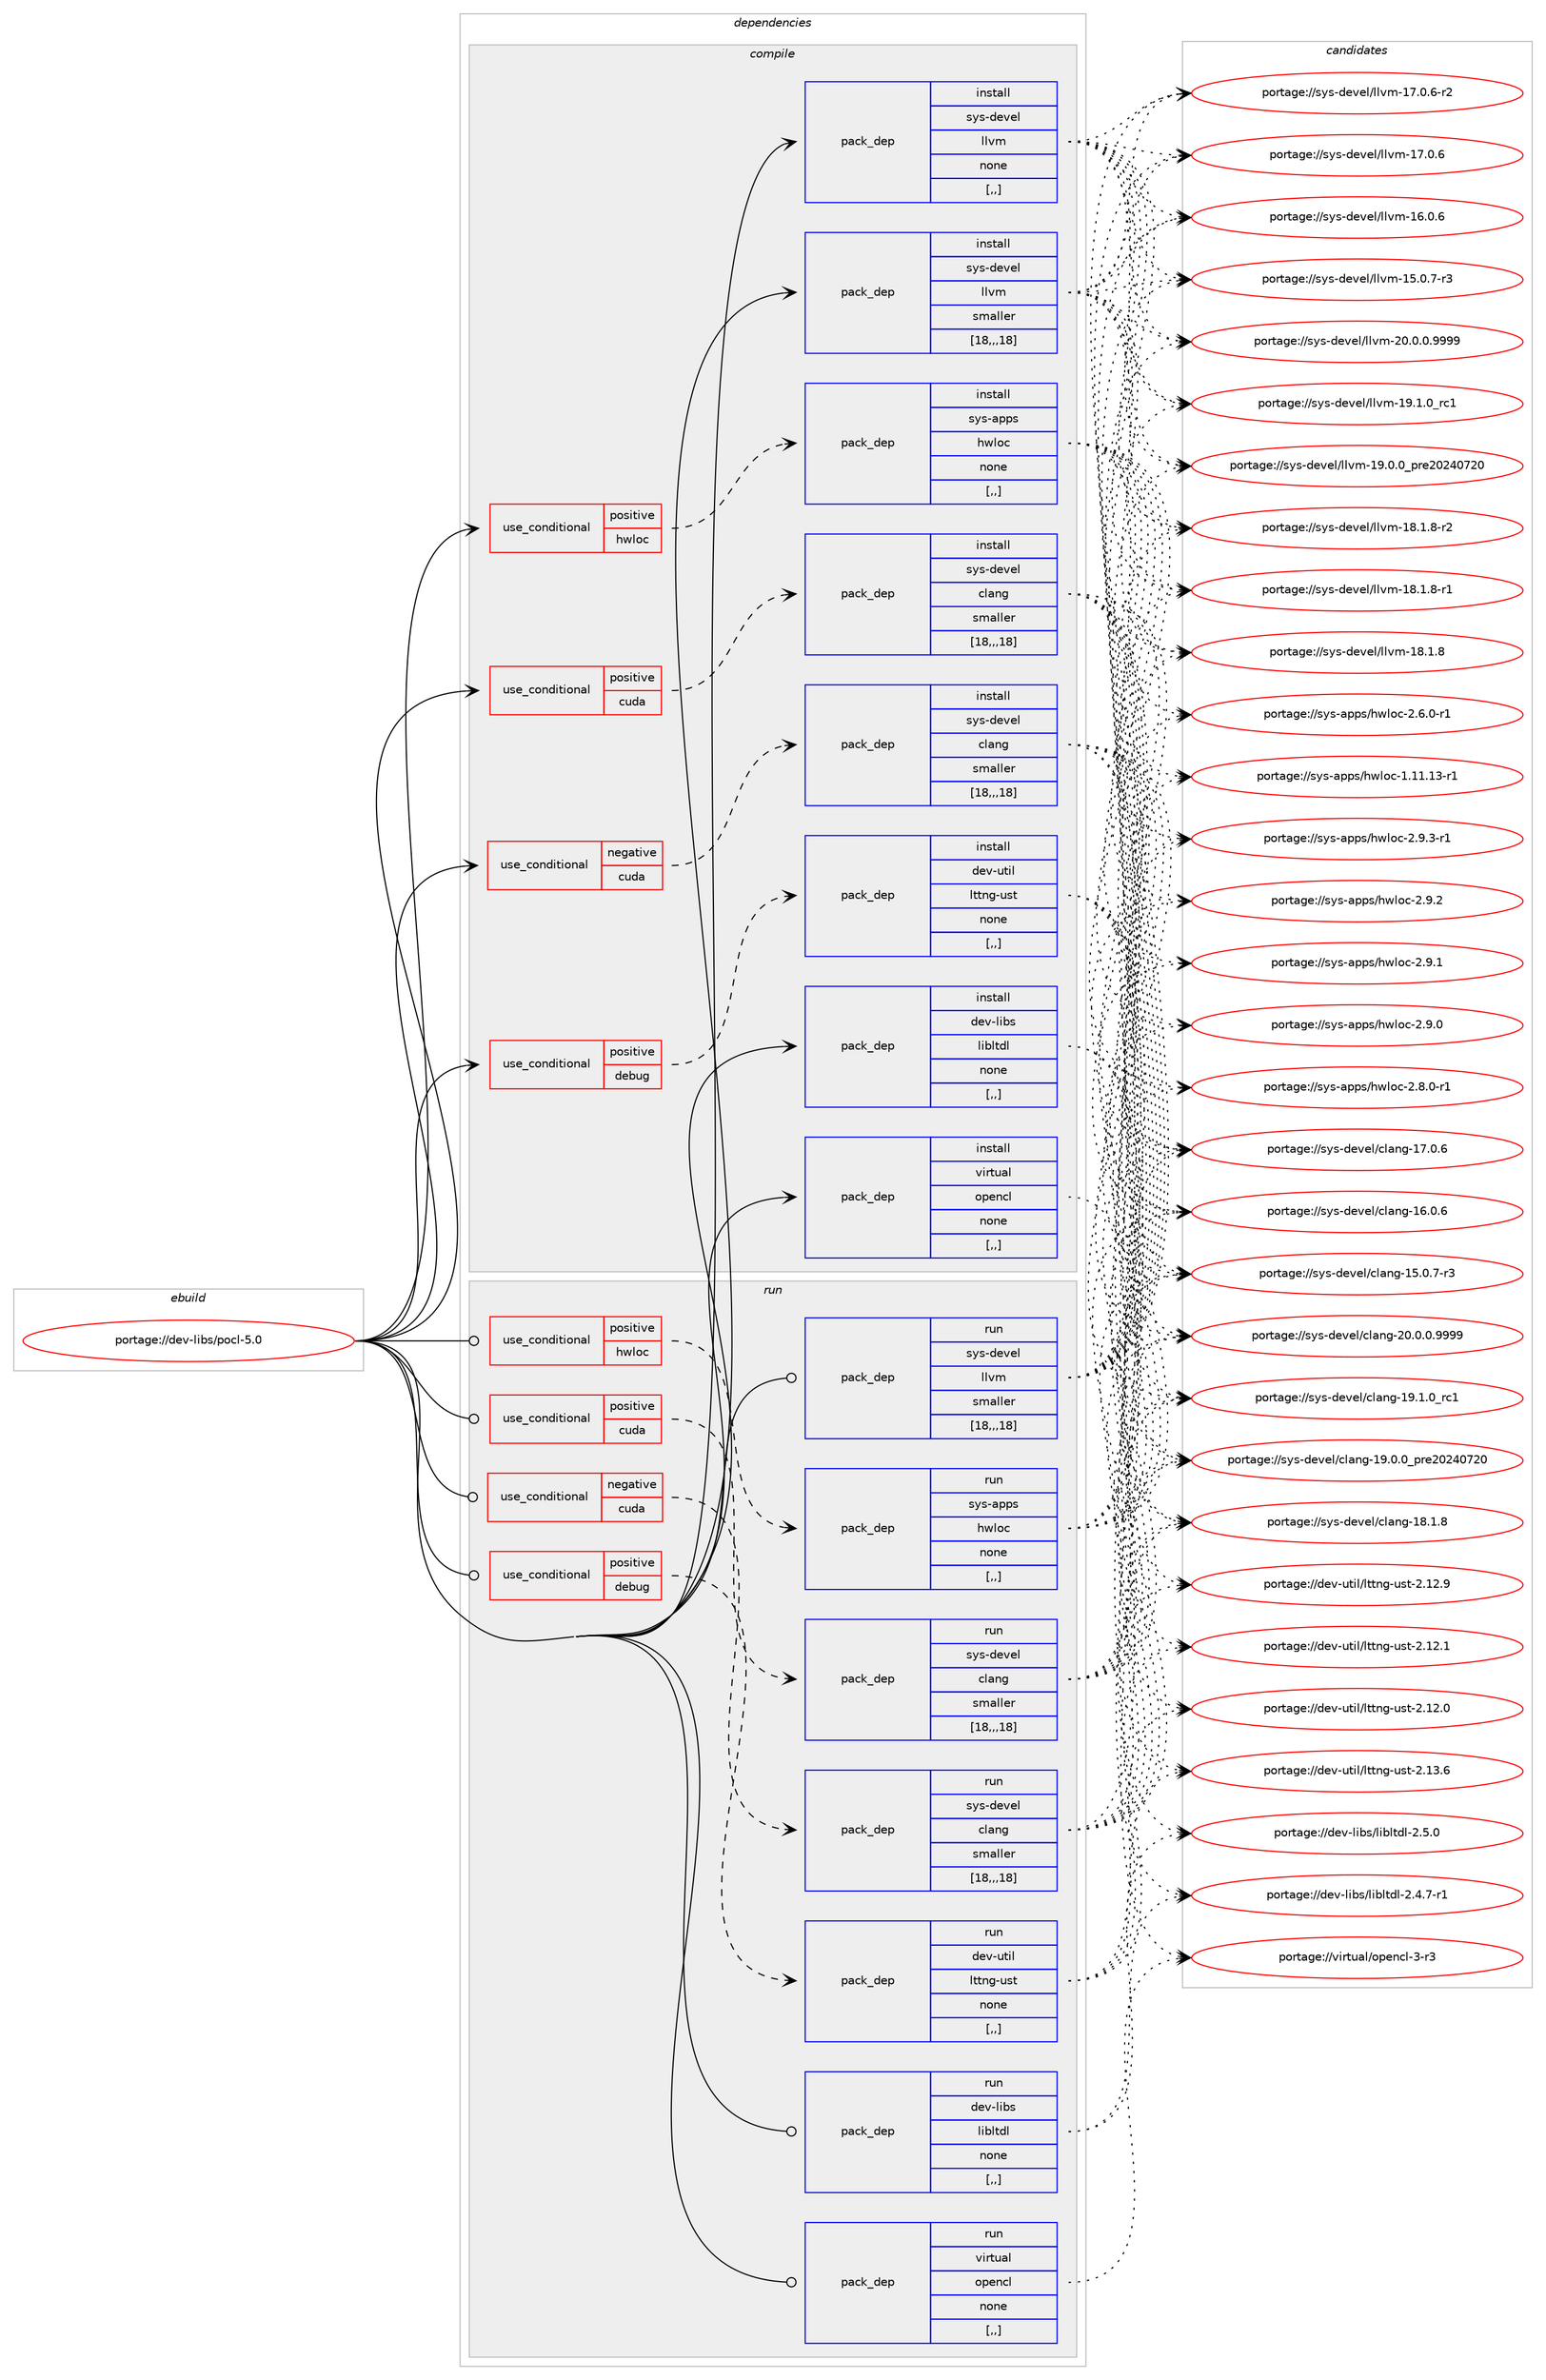 digraph prolog {

# *************
# Graph options
# *************

newrank=true;
concentrate=true;
compound=true;
graph [rankdir=LR,fontname=Helvetica,fontsize=10,ranksep=1.5];#, ranksep=2.5, nodesep=0.2];
edge  [arrowhead=vee];
node  [fontname=Helvetica,fontsize=10];

# **********
# The ebuild
# **********

subgraph cluster_leftcol {
color=gray;
label=<<i>ebuild</i>>;
id [label="portage://dev-libs/pocl-5.0", color=red, width=4, href="../dev-libs/pocl-5.0.svg"];
}

# ****************
# The dependencies
# ****************

subgraph cluster_midcol {
color=gray;
label=<<i>dependencies</i>>;
subgraph cluster_compile {
fillcolor="#eeeeee";
style=filled;
label=<<i>compile</i>>;
subgraph cond27962 {
dependency113300 [label=<<TABLE BORDER="0" CELLBORDER="1" CELLSPACING="0" CELLPADDING="4"><TR><TD ROWSPAN="3" CELLPADDING="10">use_conditional</TD></TR><TR><TD>negative</TD></TR><TR><TD>cuda</TD></TR></TABLE>>, shape=none, color=red];
subgraph pack84139 {
dependency113301 [label=<<TABLE BORDER="0" CELLBORDER="1" CELLSPACING="0" CELLPADDING="4" WIDTH="220"><TR><TD ROWSPAN="6" CELLPADDING="30">pack_dep</TD></TR><TR><TD WIDTH="110">install</TD></TR><TR><TD>sys-devel</TD></TR><TR><TD>clang</TD></TR><TR><TD>smaller</TD></TR><TR><TD>[18,,,18]</TD></TR></TABLE>>, shape=none, color=blue];
}
dependency113300:e -> dependency113301:w [weight=20,style="dashed",arrowhead="vee"];
}
id:e -> dependency113300:w [weight=20,style="solid",arrowhead="vee"];
subgraph cond27963 {
dependency113302 [label=<<TABLE BORDER="0" CELLBORDER="1" CELLSPACING="0" CELLPADDING="4"><TR><TD ROWSPAN="3" CELLPADDING="10">use_conditional</TD></TR><TR><TD>positive</TD></TR><TR><TD>cuda</TD></TR></TABLE>>, shape=none, color=red];
subgraph pack84140 {
dependency113303 [label=<<TABLE BORDER="0" CELLBORDER="1" CELLSPACING="0" CELLPADDING="4" WIDTH="220"><TR><TD ROWSPAN="6" CELLPADDING="30">pack_dep</TD></TR><TR><TD WIDTH="110">install</TD></TR><TR><TD>sys-devel</TD></TR><TR><TD>clang</TD></TR><TR><TD>smaller</TD></TR><TR><TD>[18,,,18]</TD></TR></TABLE>>, shape=none, color=blue];
}
dependency113302:e -> dependency113303:w [weight=20,style="dashed",arrowhead="vee"];
}
id:e -> dependency113302:w [weight=20,style="solid",arrowhead="vee"];
subgraph cond27964 {
dependency113304 [label=<<TABLE BORDER="0" CELLBORDER="1" CELLSPACING="0" CELLPADDING="4"><TR><TD ROWSPAN="3" CELLPADDING="10">use_conditional</TD></TR><TR><TD>positive</TD></TR><TR><TD>debug</TD></TR></TABLE>>, shape=none, color=red];
subgraph pack84141 {
dependency113305 [label=<<TABLE BORDER="0" CELLBORDER="1" CELLSPACING="0" CELLPADDING="4" WIDTH="220"><TR><TD ROWSPAN="6" CELLPADDING="30">pack_dep</TD></TR><TR><TD WIDTH="110">install</TD></TR><TR><TD>dev-util</TD></TR><TR><TD>lttng-ust</TD></TR><TR><TD>none</TD></TR><TR><TD>[,,]</TD></TR></TABLE>>, shape=none, color=blue];
}
dependency113304:e -> dependency113305:w [weight=20,style="dashed",arrowhead="vee"];
}
id:e -> dependency113304:w [weight=20,style="solid",arrowhead="vee"];
subgraph cond27965 {
dependency113306 [label=<<TABLE BORDER="0" CELLBORDER="1" CELLSPACING="0" CELLPADDING="4"><TR><TD ROWSPAN="3" CELLPADDING="10">use_conditional</TD></TR><TR><TD>positive</TD></TR><TR><TD>hwloc</TD></TR></TABLE>>, shape=none, color=red];
subgraph pack84142 {
dependency113307 [label=<<TABLE BORDER="0" CELLBORDER="1" CELLSPACING="0" CELLPADDING="4" WIDTH="220"><TR><TD ROWSPAN="6" CELLPADDING="30">pack_dep</TD></TR><TR><TD WIDTH="110">install</TD></TR><TR><TD>sys-apps</TD></TR><TR><TD>hwloc</TD></TR><TR><TD>none</TD></TR><TR><TD>[,,]</TD></TR></TABLE>>, shape=none, color=blue];
}
dependency113306:e -> dependency113307:w [weight=20,style="dashed",arrowhead="vee"];
}
id:e -> dependency113306:w [weight=20,style="solid",arrowhead="vee"];
subgraph pack84143 {
dependency113308 [label=<<TABLE BORDER="0" CELLBORDER="1" CELLSPACING="0" CELLPADDING="4" WIDTH="220"><TR><TD ROWSPAN="6" CELLPADDING="30">pack_dep</TD></TR><TR><TD WIDTH="110">install</TD></TR><TR><TD>dev-libs</TD></TR><TR><TD>libltdl</TD></TR><TR><TD>none</TD></TR><TR><TD>[,,]</TD></TR></TABLE>>, shape=none, color=blue];
}
id:e -> dependency113308:w [weight=20,style="solid",arrowhead="vee"];
subgraph pack84144 {
dependency113309 [label=<<TABLE BORDER="0" CELLBORDER="1" CELLSPACING="0" CELLPADDING="4" WIDTH="220"><TR><TD ROWSPAN="6" CELLPADDING="30">pack_dep</TD></TR><TR><TD WIDTH="110">install</TD></TR><TR><TD>sys-devel</TD></TR><TR><TD>llvm</TD></TR><TR><TD>smaller</TD></TR><TR><TD>[18,,,18]</TD></TR></TABLE>>, shape=none, color=blue];
}
id:e -> dependency113309:w [weight=20,style="solid",arrowhead="vee"];
subgraph pack84145 {
dependency113310 [label=<<TABLE BORDER="0" CELLBORDER="1" CELLSPACING="0" CELLPADDING="4" WIDTH="220"><TR><TD ROWSPAN="6" CELLPADDING="30">pack_dep</TD></TR><TR><TD WIDTH="110">install</TD></TR><TR><TD>virtual</TD></TR><TR><TD>opencl</TD></TR><TR><TD>none</TD></TR><TR><TD>[,,]</TD></TR></TABLE>>, shape=none, color=blue];
}
id:e -> dependency113310:w [weight=20,style="solid",arrowhead="vee"];
subgraph pack84146 {
dependency113311 [label=<<TABLE BORDER="0" CELLBORDER="1" CELLSPACING="0" CELLPADDING="4" WIDTH="220"><TR><TD ROWSPAN="6" CELLPADDING="30">pack_dep</TD></TR><TR><TD WIDTH="110">install</TD></TR><TR><TD>sys-devel</TD></TR><TR><TD>llvm</TD></TR><TR><TD>none</TD></TR><TR><TD>[,,]</TD></TR></TABLE>>, shape=none, color=blue];
}
id:e -> dependency113311:w [weight=20,style="solid",arrowhead="vee"];
}
subgraph cluster_compileandrun {
fillcolor="#eeeeee";
style=filled;
label=<<i>compile and run</i>>;
}
subgraph cluster_run {
fillcolor="#eeeeee";
style=filled;
label=<<i>run</i>>;
subgraph cond27966 {
dependency113312 [label=<<TABLE BORDER="0" CELLBORDER="1" CELLSPACING="0" CELLPADDING="4"><TR><TD ROWSPAN="3" CELLPADDING="10">use_conditional</TD></TR><TR><TD>negative</TD></TR><TR><TD>cuda</TD></TR></TABLE>>, shape=none, color=red];
subgraph pack84147 {
dependency113313 [label=<<TABLE BORDER="0" CELLBORDER="1" CELLSPACING="0" CELLPADDING="4" WIDTH="220"><TR><TD ROWSPAN="6" CELLPADDING="30">pack_dep</TD></TR><TR><TD WIDTH="110">run</TD></TR><TR><TD>sys-devel</TD></TR><TR><TD>clang</TD></TR><TR><TD>smaller</TD></TR><TR><TD>[18,,,18]</TD></TR></TABLE>>, shape=none, color=blue];
}
dependency113312:e -> dependency113313:w [weight=20,style="dashed",arrowhead="vee"];
}
id:e -> dependency113312:w [weight=20,style="solid",arrowhead="odot"];
subgraph cond27967 {
dependency113314 [label=<<TABLE BORDER="0" CELLBORDER="1" CELLSPACING="0" CELLPADDING="4"><TR><TD ROWSPAN="3" CELLPADDING="10">use_conditional</TD></TR><TR><TD>positive</TD></TR><TR><TD>cuda</TD></TR></TABLE>>, shape=none, color=red];
subgraph pack84148 {
dependency113315 [label=<<TABLE BORDER="0" CELLBORDER="1" CELLSPACING="0" CELLPADDING="4" WIDTH="220"><TR><TD ROWSPAN="6" CELLPADDING="30">pack_dep</TD></TR><TR><TD WIDTH="110">run</TD></TR><TR><TD>sys-devel</TD></TR><TR><TD>clang</TD></TR><TR><TD>smaller</TD></TR><TR><TD>[18,,,18]</TD></TR></TABLE>>, shape=none, color=blue];
}
dependency113314:e -> dependency113315:w [weight=20,style="dashed",arrowhead="vee"];
}
id:e -> dependency113314:w [weight=20,style="solid",arrowhead="odot"];
subgraph cond27968 {
dependency113316 [label=<<TABLE BORDER="0" CELLBORDER="1" CELLSPACING="0" CELLPADDING="4"><TR><TD ROWSPAN="3" CELLPADDING="10">use_conditional</TD></TR><TR><TD>positive</TD></TR><TR><TD>debug</TD></TR></TABLE>>, shape=none, color=red];
subgraph pack84149 {
dependency113317 [label=<<TABLE BORDER="0" CELLBORDER="1" CELLSPACING="0" CELLPADDING="4" WIDTH="220"><TR><TD ROWSPAN="6" CELLPADDING="30">pack_dep</TD></TR><TR><TD WIDTH="110">run</TD></TR><TR><TD>dev-util</TD></TR><TR><TD>lttng-ust</TD></TR><TR><TD>none</TD></TR><TR><TD>[,,]</TD></TR></TABLE>>, shape=none, color=blue];
}
dependency113316:e -> dependency113317:w [weight=20,style="dashed",arrowhead="vee"];
}
id:e -> dependency113316:w [weight=20,style="solid",arrowhead="odot"];
subgraph cond27969 {
dependency113318 [label=<<TABLE BORDER="0" CELLBORDER="1" CELLSPACING="0" CELLPADDING="4"><TR><TD ROWSPAN="3" CELLPADDING="10">use_conditional</TD></TR><TR><TD>positive</TD></TR><TR><TD>hwloc</TD></TR></TABLE>>, shape=none, color=red];
subgraph pack84150 {
dependency113319 [label=<<TABLE BORDER="0" CELLBORDER="1" CELLSPACING="0" CELLPADDING="4" WIDTH="220"><TR><TD ROWSPAN="6" CELLPADDING="30">pack_dep</TD></TR><TR><TD WIDTH="110">run</TD></TR><TR><TD>sys-apps</TD></TR><TR><TD>hwloc</TD></TR><TR><TD>none</TD></TR><TR><TD>[,,]</TD></TR></TABLE>>, shape=none, color=blue];
}
dependency113318:e -> dependency113319:w [weight=20,style="dashed",arrowhead="vee"];
}
id:e -> dependency113318:w [weight=20,style="solid",arrowhead="odot"];
subgraph pack84151 {
dependency113320 [label=<<TABLE BORDER="0" CELLBORDER="1" CELLSPACING="0" CELLPADDING="4" WIDTH="220"><TR><TD ROWSPAN="6" CELLPADDING="30">pack_dep</TD></TR><TR><TD WIDTH="110">run</TD></TR><TR><TD>dev-libs</TD></TR><TR><TD>libltdl</TD></TR><TR><TD>none</TD></TR><TR><TD>[,,]</TD></TR></TABLE>>, shape=none, color=blue];
}
id:e -> dependency113320:w [weight=20,style="solid",arrowhead="odot"];
subgraph pack84152 {
dependency113321 [label=<<TABLE BORDER="0" CELLBORDER="1" CELLSPACING="0" CELLPADDING="4" WIDTH="220"><TR><TD ROWSPAN="6" CELLPADDING="30">pack_dep</TD></TR><TR><TD WIDTH="110">run</TD></TR><TR><TD>sys-devel</TD></TR><TR><TD>llvm</TD></TR><TR><TD>smaller</TD></TR><TR><TD>[18,,,18]</TD></TR></TABLE>>, shape=none, color=blue];
}
id:e -> dependency113321:w [weight=20,style="solid",arrowhead="odot"];
subgraph pack84153 {
dependency113322 [label=<<TABLE BORDER="0" CELLBORDER="1" CELLSPACING="0" CELLPADDING="4" WIDTH="220"><TR><TD ROWSPAN="6" CELLPADDING="30">pack_dep</TD></TR><TR><TD WIDTH="110">run</TD></TR><TR><TD>virtual</TD></TR><TR><TD>opencl</TD></TR><TR><TD>none</TD></TR><TR><TD>[,,]</TD></TR></TABLE>>, shape=none, color=blue];
}
id:e -> dependency113322:w [weight=20,style="solid",arrowhead="odot"];
}
}

# **************
# The candidates
# **************

subgraph cluster_choices {
rank=same;
color=gray;
label=<<i>candidates</i>>;

subgraph choice84139 {
color=black;
nodesep=1;
choice11512111545100101118101108479910897110103455048464846484657575757 [label="portage://sys-devel/clang-20.0.0.9999", color=red, width=4,href="../sys-devel/clang-20.0.0.9999.svg"];
choice1151211154510010111810110847991089711010345495746494648951149949 [label="portage://sys-devel/clang-19.1.0_rc1", color=red, width=4,href="../sys-devel/clang-19.1.0_rc1.svg"];
choice1151211154510010111810110847991089711010345495746484648951121141015048505248555048 [label="portage://sys-devel/clang-19.0.0_pre20240720", color=red, width=4,href="../sys-devel/clang-19.0.0_pre20240720.svg"];
choice1151211154510010111810110847991089711010345495646494656 [label="portage://sys-devel/clang-18.1.8", color=red, width=4,href="../sys-devel/clang-18.1.8.svg"];
choice1151211154510010111810110847991089711010345495546484654 [label="portage://sys-devel/clang-17.0.6", color=red, width=4,href="../sys-devel/clang-17.0.6.svg"];
choice1151211154510010111810110847991089711010345495446484654 [label="portage://sys-devel/clang-16.0.6", color=red, width=4,href="../sys-devel/clang-16.0.6.svg"];
choice11512111545100101118101108479910897110103454953464846554511451 [label="portage://sys-devel/clang-15.0.7-r3", color=red, width=4,href="../sys-devel/clang-15.0.7-r3.svg"];
dependency113301:e -> choice11512111545100101118101108479910897110103455048464846484657575757:w [style=dotted,weight="100"];
dependency113301:e -> choice1151211154510010111810110847991089711010345495746494648951149949:w [style=dotted,weight="100"];
dependency113301:e -> choice1151211154510010111810110847991089711010345495746484648951121141015048505248555048:w [style=dotted,weight="100"];
dependency113301:e -> choice1151211154510010111810110847991089711010345495646494656:w [style=dotted,weight="100"];
dependency113301:e -> choice1151211154510010111810110847991089711010345495546484654:w [style=dotted,weight="100"];
dependency113301:e -> choice1151211154510010111810110847991089711010345495446484654:w [style=dotted,weight="100"];
dependency113301:e -> choice11512111545100101118101108479910897110103454953464846554511451:w [style=dotted,weight="100"];
}
subgraph choice84140 {
color=black;
nodesep=1;
choice11512111545100101118101108479910897110103455048464846484657575757 [label="portage://sys-devel/clang-20.0.0.9999", color=red, width=4,href="../sys-devel/clang-20.0.0.9999.svg"];
choice1151211154510010111810110847991089711010345495746494648951149949 [label="portage://sys-devel/clang-19.1.0_rc1", color=red, width=4,href="../sys-devel/clang-19.1.0_rc1.svg"];
choice1151211154510010111810110847991089711010345495746484648951121141015048505248555048 [label="portage://sys-devel/clang-19.0.0_pre20240720", color=red, width=4,href="../sys-devel/clang-19.0.0_pre20240720.svg"];
choice1151211154510010111810110847991089711010345495646494656 [label="portage://sys-devel/clang-18.1.8", color=red, width=4,href="../sys-devel/clang-18.1.8.svg"];
choice1151211154510010111810110847991089711010345495546484654 [label="portage://sys-devel/clang-17.0.6", color=red, width=4,href="../sys-devel/clang-17.0.6.svg"];
choice1151211154510010111810110847991089711010345495446484654 [label="portage://sys-devel/clang-16.0.6", color=red, width=4,href="../sys-devel/clang-16.0.6.svg"];
choice11512111545100101118101108479910897110103454953464846554511451 [label="portage://sys-devel/clang-15.0.7-r3", color=red, width=4,href="../sys-devel/clang-15.0.7-r3.svg"];
dependency113303:e -> choice11512111545100101118101108479910897110103455048464846484657575757:w [style=dotted,weight="100"];
dependency113303:e -> choice1151211154510010111810110847991089711010345495746494648951149949:w [style=dotted,weight="100"];
dependency113303:e -> choice1151211154510010111810110847991089711010345495746484648951121141015048505248555048:w [style=dotted,weight="100"];
dependency113303:e -> choice1151211154510010111810110847991089711010345495646494656:w [style=dotted,weight="100"];
dependency113303:e -> choice1151211154510010111810110847991089711010345495546484654:w [style=dotted,weight="100"];
dependency113303:e -> choice1151211154510010111810110847991089711010345495446484654:w [style=dotted,weight="100"];
dependency113303:e -> choice11512111545100101118101108479910897110103454953464846554511451:w [style=dotted,weight="100"];
}
subgraph choice84141 {
color=black;
nodesep=1;
choice10010111845117116105108471081161161101034511711511645504649514654 [label="portage://dev-util/lttng-ust-2.13.6", color=red, width=4,href="../dev-util/lttng-ust-2.13.6.svg"];
choice10010111845117116105108471081161161101034511711511645504649504657 [label="portage://dev-util/lttng-ust-2.12.9", color=red, width=4,href="../dev-util/lttng-ust-2.12.9.svg"];
choice10010111845117116105108471081161161101034511711511645504649504649 [label="portage://dev-util/lttng-ust-2.12.1", color=red, width=4,href="../dev-util/lttng-ust-2.12.1.svg"];
choice10010111845117116105108471081161161101034511711511645504649504648 [label="portage://dev-util/lttng-ust-2.12.0", color=red, width=4,href="../dev-util/lttng-ust-2.12.0.svg"];
dependency113305:e -> choice10010111845117116105108471081161161101034511711511645504649514654:w [style=dotted,weight="100"];
dependency113305:e -> choice10010111845117116105108471081161161101034511711511645504649504657:w [style=dotted,weight="100"];
dependency113305:e -> choice10010111845117116105108471081161161101034511711511645504649504649:w [style=dotted,weight="100"];
dependency113305:e -> choice10010111845117116105108471081161161101034511711511645504649504648:w [style=dotted,weight="100"];
}
subgraph choice84142 {
color=black;
nodesep=1;
choice115121115459711211211547104119108111994550465746514511449 [label="portage://sys-apps/hwloc-2.9.3-r1", color=red, width=4,href="../sys-apps/hwloc-2.9.3-r1.svg"];
choice11512111545971121121154710411910811199455046574650 [label="portage://sys-apps/hwloc-2.9.2", color=red, width=4,href="../sys-apps/hwloc-2.9.2.svg"];
choice11512111545971121121154710411910811199455046574649 [label="portage://sys-apps/hwloc-2.9.1", color=red, width=4,href="../sys-apps/hwloc-2.9.1.svg"];
choice11512111545971121121154710411910811199455046574648 [label="portage://sys-apps/hwloc-2.9.0", color=red, width=4,href="../sys-apps/hwloc-2.9.0.svg"];
choice115121115459711211211547104119108111994550465646484511449 [label="portage://sys-apps/hwloc-2.8.0-r1", color=red, width=4,href="../sys-apps/hwloc-2.8.0-r1.svg"];
choice115121115459711211211547104119108111994550465446484511449 [label="portage://sys-apps/hwloc-2.6.0-r1", color=red, width=4,href="../sys-apps/hwloc-2.6.0-r1.svg"];
choice1151211154597112112115471041191081119945494649494649514511449 [label="portage://sys-apps/hwloc-1.11.13-r1", color=red, width=4,href="../sys-apps/hwloc-1.11.13-r1.svg"];
dependency113307:e -> choice115121115459711211211547104119108111994550465746514511449:w [style=dotted,weight="100"];
dependency113307:e -> choice11512111545971121121154710411910811199455046574650:w [style=dotted,weight="100"];
dependency113307:e -> choice11512111545971121121154710411910811199455046574649:w [style=dotted,weight="100"];
dependency113307:e -> choice11512111545971121121154710411910811199455046574648:w [style=dotted,weight="100"];
dependency113307:e -> choice115121115459711211211547104119108111994550465646484511449:w [style=dotted,weight="100"];
dependency113307:e -> choice115121115459711211211547104119108111994550465446484511449:w [style=dotted,weight="100"];
dependency113307:e -> choice1151211154597112112115471041191081119945494649494649514511449:w [style=dotted,weight="100"];
}
subgraph choice84143 {
color=black;
nodesep=1;
choice10010111845108105981154710810598108116100108455046534648 [label="portage://dev-libs/libltdl-2.5.0", color=red, width=4,href="../dev-libs/libltdl-2.5.0.svg"];
choice100101118451081059811547108105981081161001084550465246554511449 [label="portage://dev-libs/libltdl-2.4.7-r1", color=red, width=4,href="../dev-libs/libltdl-2.4.7-r1.svg"];
dependency113308:e -> choice10010111845108105981154710810598108116100108455046534648:w [style=dotted,weight="100"];
dependency113308:e -> choice100101118451081059811547108105981081161001084550465246554511449:w [style=dotted,weight="100"];
}
subgraph choice84144 {
color=black;
nodesep=1;
choice1151211154510010111810110847108108118109455048464846484657575757 [label="portage://sys-devel/llvm-20.0.0.9999", color=red, width=4,href="../sys-devel/llvm-20.0.0.9999.svg"];
choice115121115451001011181011084710810811810945495746494648951149949 [label="portage://sys-devel/llvm-19.1.0_rc1", color=red, width=4,href="../sys-devel/llvm-19.1.0_rc1.svg"];
choice115121115451001011181011084710810811810945495746484648951121141015048505248555048 [label="portage://sys-devel/llvm-19.0.0_pre20240720", color=red, width=4,href="../sys-devel/llvm-19.0.0_pre20240720.svg"];
choice1151211154510010111810110847108108118109454956464946564511450 [label="portage://sys-devel/llvm-18.1.8-r2", color=red, width=4,href="../sys-devel/llvm-18.1.8-r2.svg"];
choice1151211154510010111810110847108108118109454956464946564511449 [label="portage://sys-devel/llvm-18.1.8-r1", color=red, width=4,href="../sys-devel/llvm-18.1.8-r1.svg"];
choice115121115451001011181011084710810811810945495646494656 [label="portage://sys-devel/llvm-18.1.8", color=red, width=4,href="../sys-devel/llvm-18.1.8.svg"];
choice1151211154510010111810110847108108118109454955464846544511450 [label="portage://sys-devel/llvm-17.0.6-r2", color=red, width=4,href="../sys-devel/llvm-17.0.6-r2.svg"];
choice115121115451001011181011084710810811810945495546484654 [label="portage://sys-devel/llvm-17.0.6", color=red, width=4,href="../sys-devel/llvm-17.0.6.svg"];
choice115121115451001011181011084710810811810945495446484654 [label="portage://sys-devel/llvm-16.0.6", color=red, width=4,href="../sys-devel/llvm-16.0.6.svg"];
choice1151211154510010111810110847108108118109454953464846554511451 [label="portage://sys-devel/llvm-15.0.7-r3", color=red, width=4,href="../sys-devel/llvm-15.0.7-r3.svg"];
dependency113309:e -> choice1151211154510010111810110847108108118109455048464846484657575757:w [style=dotted,weight="100"];
dependency113309:e -> choice115121115451001011181011084710810811810945495746494648951149949:w [style=dotted,weight="100"];
dependency113309:e -> choice115121115451001011181011084710810811810945495746484648951121141015048505248555048:w [style=dotted,weight="100"];
dependency113309:e -> choice1151211154510010111810110847108108118109454956464946564511450:w [style=dotted,weight="100"];
dependency113309:e -> choice1151211154510010111810110847108108118109454956464946564511449:w [style=dotted,weight="100"];
dependency113309:e -> choice115121115451001011181011084710810811810945495646494656:w [style=dotted,weight="100"];
dependency113309:e -> choice1151211154510010111810110847108108118109454955464846544511450:w [style=dotted,weight="100"];
dependency113309:e -> choice115121115451001011181011084710810811810945495546484654:w [style=dotted,weight="100"];
dependency113309:e -> choice115121115451001011181011084710810811810945495446484654:w [style=dotted,weight="100"];
dependency113309:e -> choice1151211154510010111810110847108108118109454953464846554511451:w [style=dotted,weight="100"];
}
subgraph choice84145 {
color=black;
nodesep=1;
choice11810511411611797108471111121011109910845514511451 [label="portage://virtual/opencl-3-r3", color=red, width=4,href="../virtual/opencl-3-r3.svg"];
dependency113310:e -> choice11810511411611797108471111121011109910845514511451:w [style=dotted,weight="100"];
}
subgraph choice84146 {
color=black;
nodesep=1;
choice1151211154510010111810110847108108118109455048464846484657575757 [label="portage://sys-devel/llvm-20.0.0.9999", color=red, width=4,href="../sys-devel/llvm-20.0.0.9999.svg"];
choice115121115451001011181011084710810811810945495746494648951149949 [label="portage://sys-devel/llvm-19.1.0_rc1", color=red, width=4,href="../sys-devel/llvm-19.1.0_rc1.svg"];
choice115121115451001011181011084710810811810945495746484648951121141015048505248555048 [label="portage://sys-devel/llvm-19.0.0_pre20240720", color=red, width=4,href="../sys-devel/llvm-19.0.0_pre20240720.svg"];
choice1151211154510010111810110847108108118109454956464946564511450 [label="portage://sys-devel/llvm-18.1.8-r2", color=red, width=4,href="../sys-devel/llvm-18.1.8-r2.svg"];
choice1151211154510010111810110847108108118109454956464946564511449 [label="portage://sys-devel/llvm-18.1.8-r1", color=red, width=4,href="../sys-devel/llvm-18.1.8-r1.svg"];
choice115121115451001011181011084710810811810945495646494656 [label="portage://sys-devel/llvm-18.1.8", color=red, width=4,href="../sys-devel/llvm-18.1.8.svg"];
choice1151211154510010111810110847108108118109454955464846544511450 [label="portage://sys-devel/llvm-17.0.6-r2", color=red, width=4,href="../sys-devel/llvm-17.0.6-r2.svg"];
choice115121115451001011181011084710810811810945495546484654 [label="portage://sys-devel/llvm-17.0.6", color=red, width=4,href="../sys-devel/llvm-17.0.6.svg"];
choice115121115451001011181011084710810811810945495446484654 [label="portage://sys-devel/llvm-16.0.6", color=red, width=4,href="../sys-devel/llvm-16.0.6.svg"];
choice1151211154510010111810110847108108118109454953464846554511451 [label="portage://sys-devel/llvm-15.0.7-r3", color=red, width=4,href="../sys-devel/llvm-15.0.7-r3.svg"];
dependency113311:e -> choice1151211154510010111810110847108108118109455048464846484657575757:w [style=dotted,weight="100"];
dependency113311:e -> choice115121115451001011181011084710810811810945495746494648951149949:w [style=dotted,weight="100"];
dependency113311:e -> choice115121115451001011181011084710810811810945495746484648951121141015048505248555048:w [style=dotted,weight="100"];
dependency113311:e -> choice1151211154510010111810110847108108118109454956464946564511450:w [style=dotted,weight="100"];
dependency113311:e -> choice1151211154510010111810110847108108118109454956464946564511449:w [style=dotted,weight="100"];
dependency113311:e -> choice115121115451001011181011084710810811810945495646494656:w [style=dotted,weight="100"];
dependency113311:e -> choice1151211154510010111810110847108108118109454955464846544511450:w [style=dotted,weight="100"];
dependency113311:e -> choice115121115451001011181011084710810811810945495546484654:w [style=dotted,weight="100"];
dependency113311:e -> choice115121115451001011181011084710810811810945495446484654:w [style=dotted,weight="100"];
dependency113311:e -> choice1151211154510010111810110847108108118109454953464846554511451:w [style=dotted,weight="100"];
}
subgraph choice84147 {
color=black;
nodesep=1;
choice11512111545100101118101108479910897110103455048464846484657575757 [label="portage://sys-devel/clang-20.0.0.9999", color=red, width=4,href="../sys-devel/clang-20.0.0.9999.svg"];
choice1151211154510010111810110847991089711010345495746494648951149949 [label="portage://sys-devel/clang-19.1.0_rc1", color=red, width=4,href="../sys-devel/clang-19.1.0_rc1.svg"];
choice1151211154510010111810110847991089711010345495746484648951121141015048505248555048 [label="portage://sys-devel/clang-19.0.0_pre20240720", color=red, width=4,href="../sys-devel/clang-19.0.0_pre20240720.svg"];
choice1151211154510010111810110847991089711010345495646494656 [label="portage://sys-devel/clang-18.1.8", color=red, width=4,href="../sys-devel/clang-18.1.8.svg"];
choice1151211154510010111810110847991089711010345495546484654 [label="portage://sys-devel/clang-17.0.6", color=red, width=4,href="../sys-devel/clang-17.0.6.svg"];
choice1151211154510010111810110847991089711010345495446484654 [label="portage://sys-devel/clang-16.0.6", color=red, width=4,href="../sys-devel/clang-16.0.6.svg"];
choice11512111545100101118101108479910897110103454953464846554511451 [label="portage://sys-devel/clang-15.0.7-r3", color=red, width=4,href="../sys-devel/clang-15.0.7-r3.svg"];
dependency113313:e -> choice11512111545100101118101108479910897110103455048464846484657575757:w [style=dotted,weight="100"];
dependency113313:e -> choice1151211154510010111810110847991089711010345495746494648951149949:w [style=dotted,weight="100"];
dependency113313:e -> choice1151211154510010111810110847991089711010345495746484648951121141015048505248555048:w [style=dotted,weight="100"];
dependency113313:e -> choice1151211154510010111810110847991089711010345495646494656:w [style=dotted,weight="100"];
dependency113313:e -> choice1151211154510010111810110847991089711010345495546484654:w [style=dotted,weight="100"];
dependency113313:e -> choice1151211154510010111810110847991089711010345495446484654:w [style=dotted,weight="100"];
dependency113313:e -> choice11512111545100101118101108479910897110103454953464846554511451:w [style=dotted,weight="100"];
}
subgraph choice84148 {
color=black;
nodesep=1;
choice11512111545100101118101108479910897110103455048464846484657575757 [label="portage://sys-devel/clang-20.0.0.9999", color=red, width=4,href="../sys-devel/clang-20.0.0.9999.svg"];
choice1151211154510010111810110847991089711010345495746494648951149949 [label="portage://sys-devel/clang-19.1.0_rc1", color=red, width=4,href="../sys-devel/clang-19.1.0_rc1.svg"];
choice1151211154510010111810110847991089711010345495746484648951121141015048505248555048 [label="portage://sys-devel/clang-19.0.0_pre20240720", color=red, width=4,href="../sys-devel/clang-19.0.0_pre20240720.svg"];
choice1151211154510010111810110847991089711010345495646494656 [label="portage://sys-devel/clang-18.1.8", color=red, width=4,href="../sys-devel/clang-18.1.8.svg"];
choice1151211154510010111810110847991089711010345495546484654 [label="portage://sys-devel/clang-17.0.6", color=red, width=4,href="../sys-devel/clang-17.0.6.svg"];
choice1151211154510010111810110847991089711010345495446484654 [label="portage://sys-devel/clang-16.0.6", color=red, width=4,href="../sys-devel/clang-16.0.6.svg"];
choice11512111545100101118101108479910897110103454953464846554511451 [label="portage://sys-devel/clang-15.0.7-r3", color=red, width=4,href="../sys-devel/clang-15.0.7-r3.svg"];
dependency113315:e -> choice11512111545100101118101108479910897110103455048464846484657575757:w [style=dotted,weight="100"];
dependency113315:e -> choice1151211154510010111810110847991089711010345495746494648951149949:w [style=dotted,weight="100"];
dependency113315:e -> choice1151211154510010111810110847991089711010345495746484648951121141015048505248555048:w [style=dotted,weight="100"];
dependency113315:e -> choice1151211154510010111810110847991089711010345495646494656:w [style=dotted,weight="100"];
dependency113315:e -> choice1151211154510010111810110847991089711010345495546484654:w [style=dotted,weight="100"];
dependency113315:e -> choice1151211154510010111810110847991089711010345495446484654:w [style=dotted,weight="100"];
dependency113315:e -> choice11512111545100101118101108479910897110103454953464846554511451:w [style=dotted,weight="100"];
}
subgraph choice84149 {
color=black;
nodesep=1;
choice10010111845117116105108471081161161101034511711511645504649514654 [label="portage://dev-util/lttng-ust-2.13.6", color=red, width=4,href="../dev-util/lttng-ust-2.13.6.svg"];
choice10010111845117116105108471081161161101034511711511645504649504657 [label="portage://dev-util/lttng-ust-2.12.9", color=red, width=4,href="../dev-util/lttng-ust-2.12.9.svg"];
choice10010111845117116105108471081161161101034511711511645504649504649 [label="portage://dev-util/lttng-ust-2.12.1", color=red, width=4,href="../dev-util/lttng-ust-2.12.1.svg"];
choice10010111845117116105108471081161161101034511711511645504649504648 [label="portage://dev-util/lttng-ust-2.12.0", color=red, width=4,href="../dev-util/lttng-ust-2.12.0.svg"];
dependency113317:e -> choice10010111845117116105108471081161161101034511711511645504649514654:w [style=dotted,weight="100"];
dependency113317:e -> choice10010111845117116105108471081161161101034511711511645504649504657:w [style=dotted,weight="100"];
dependency113317:e -> choice10010111845117116105108471081161161101034511711511645504649504649:w [style=dotted,weight="100"];
dependency113317:e -> choice10010111845117116105108471081161161101034511711511645504649504648:w [style=dotted,weight="100"];
}
subgraph choice84150 {
color=black;
nodesep=1;
choice115121115459711211211547104119108111994550465746514511449 [label="portage://sys-apps/hwloc-2.9.3-r1", color=red, width=4,href="../sys-apps/hwloc-2.9.3-r1.svg"];
choice11512111545971121121154710411910811199455046574650 [label="portage://sys-apps/hwloc-2.9.2", color=red, width=4,href="../sys-apps/hwloc-2.9.2.svg"];
choice11512111545971121121154710411910811199455046574649 [label="portage://sys-apps/hwloc-2.9.1", color=red, width=4,href="../sys-apps/hwloc-2.9.1.svg"];
choice11512111545971121121154710411910811199455046574648 [label="portage://sys-apps/hwloc-2.9.0", color=red, width=4,href="../sys-apps/hwloc-2.9.0.svg"];
choice115121115459711211211547104119108111994550465646484511449 [label="portage://sys-apps/hwloc-2.8.0-r1", color=red, width=4,href="../sys-apps/hwloc-2.8.0-r1.svg"];
choice115121115459711211211547104119108111994550465446484511449 [label="portage://sys-apps/hwloc-2.6.0-r1", color=red, width=4,href="../sys-apps/hwloc-2.6.0-r1.svg"];
choice1151211154597112112115471041191081119945494649494649514511449 [label="portage://sys-apps/hwloc-1.11.13-r1", color=red, width=4,href="../sys-apps/hwloc-1.11.13-r1.svg"];
dependency113319:e -> choice115121115459711211211547104119108111994550465746514511449:w [style=dotted,weight="100"];
dependency113319:e -> choice11512111545971121121154710411910811199455046574650:w [style=dotted,weight="100"];
dependency113319:e -> choice11512111545971121121154710411910811199455046574649:w [style=dotted,weight="100"];
dependency113319:e -> choice11512111545971121121154710411910811199455046574648:w [style=dotted,weight="100"];
dependency113319:e -> choice115121115459711211211547104119108111994550465646484511449:w [style=dotted,weight="100"];
dependency113319:e -> choice115121115459711211211547104119108111994550465446484511449:w [style=dotted,weight="100"];
dependency113319:e -> choice1151211154597112112115471041191081119945494649494649514511449:w [style=dotted,weight="100"];
}
subgraph choice84151 {
color=black;
nodesep=1;
choice10010111845108105981154710810598108116100108455046534648 [label="portage://dev-libs/libltdl-2.5.0", color=red, width=4,href="../dev-libs/libltdl-2.5.0.svg"];
choice100101118451081059811547108105981081161001084550465246554511449 [label="portage://dev-libs/libltdl-2.4.7-r1", color=red, width=4,href="../dev-libs/libltdl-2.4.7-r1.svg"];
dependency113320:e -> choice10010111845108105981154710810598108116100108455046534648:w [style=dotted,weight="100"];
dependency113320:e -> choice100101118451081059811547108105981081161001084550465246554511449:w [style=dotted,weight="100"];
}
subgraph choice84152 {
color=black;
nodesep=1;
choice1151211154510010111810110847108108118109455048464846484657575757 [label="portage://sys-devel/llvm-20.0.0.9999", color=red, width=4,href="../sys-devel/llvm-20.0.0.9999.svg"];
choice115121115451001011181011084710810811810945495746494648951149949 [label="portage://sys-devel/llvm-19.1.0_rc1", color=red, width=4,href="../sys-devel/llvm-19.1.0_rc1.svg"];
choice115121115451001011181011084710810811810945495746484648951121141015048505248555048 [label="portage://sys-devel/llvm-19.0.0_pre20240720", color=red, width=4,href="../sys-devel/llvm-19.0.0_pre20240720.svg"];
choice1151211154510010111810110847108108118109454956464946564511450 [label="portage://sys-devel/llvm-18.1.8-r2", color=red, width=4,href="../sys-devel/llvm-18.1.8-r2.svg"];
choice1151211154510010111810110847108108118109454956464946564511449 [label="portage://sys-devel/llvm-18.1.8-r1", color=red, width=4,href="../sys-devel/llvm-18.1.8-r1.svg"];
choice115121115451001011181011084710810811810945495646494656 [label="portage://sys-devel/llvm-18.1.8", color=red, width=4,href="../sys-devel/llvm-18.1.8.svg"];
choice1151211154510010111810110847108108118109454955464846544511450 [label="portage://sys-devel/llvm-17.0.6-r2", color=red, width=4,href="../sys-devel/llvm-17.0.6-r2.svg"];
choice115121115451001011181011084710810811810945495546484654 [label="portage://sys-devel/llvm-17.0.6", color=red, width=4,href="../sys-devel/llvm-17.0.6.svg"];
choice115121115451001011181011084710810811810945495446484654 [label="portage://sys-devel/llvm-16.0.6", color=red, width=4,href="../sys-devel/llvm-16.0.6.svg"];
choice1151211154510010111810110847108108118109454953464846554511451 [label="portage://sys-devel/llvm-15.0.7-r3", color=red, width=4,href="../sys-devel/llvm-15.0.7-r3.svg"];
dependency113321:e -> choice1151211154510010111810110847108108118109455048464846484657575757:w [style=dotted,weight="100"];
dependency113321:e -> choice115121115451001011181011084710810811810945495746494648951149949:w [style=dotted,weight="100"];
dependency113321:e -> choice115121115451001011181011084710810811810945495746484648951121141015048505248555048:w [style=dotted,weight="100"];
dependency113321:e -> choice1151211154510010111810110847108108118109454956464946564511450:w [style=dotted,weight="100"];
dependency113321:e -> choice1151211154510010111810110847108108118109454956464946564511449:w [style=dotted,weight="100"];
dependency113321:e -> choice115121115451001011181011084710810811810945495646494656:w [style=dotted,weight="100"];
dependency113321:e -> choice1151211154510010111810110847108108118109454955464846544511450:w [style=dotted,weight="100"];
dependency113321:e -> choice115121115451001011181011084710810811810945495546484654:w [style=dotted,weight="100"];
dependency113321:e -> choice115121115451001011181011084710810811810945495446484654:w [style=dotted,weight="100"];
dependency113321:e -> choice1151211154510010111810110847108108118109454953464846554511451:w [style=dotted,weight="100"];
}
subgraph choice84153 {
color=black;
nodesep=1;
choice11810511411611797108471111121011109910845514511451 [label="portage://virtual/opencl-3-r3", color=red, width=4,href="../virtual/opencl-3-r3.svg"];
dependency113322:e -> choice11810511411611797108471111121011109910845514511451:w [style=dotted,weight="100"];
}
}

}

